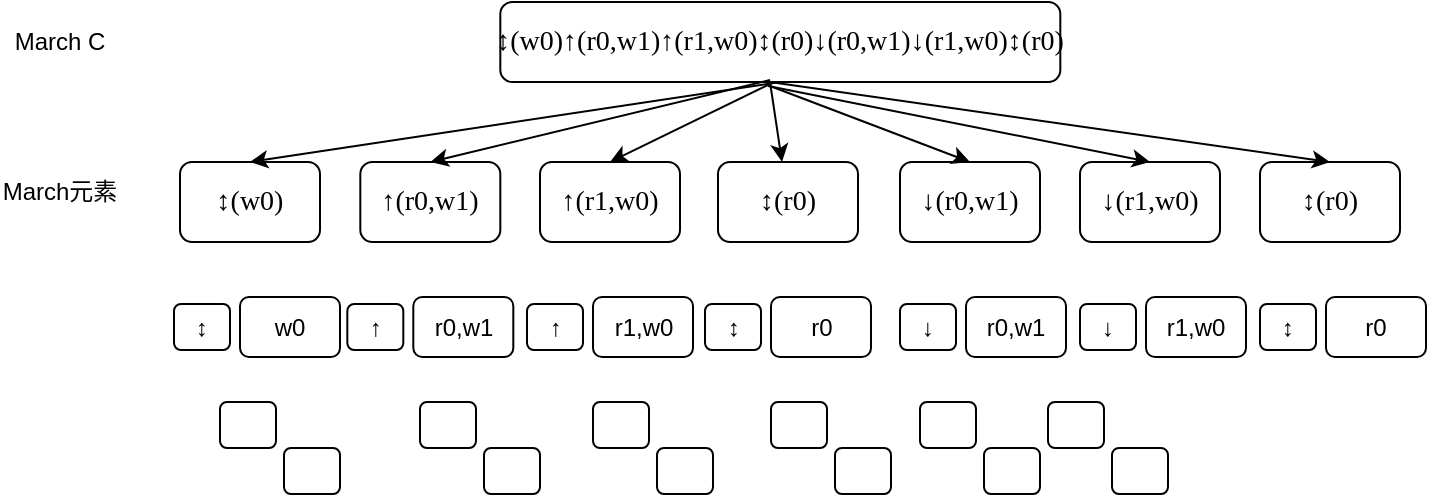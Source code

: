 <mxfile version="20.8.20" type="github">
  <diagram id="oGFlpdTqN46abrTQSJ-Q" name="第 1 页">
    <mxGraphModel dx="1434" dy="796" grid="1" gridSize="10" guides="1" tooltips="1" connect="1" arrows="1" fold="1" page="0" pageScale="1" pageWidth="827" pageHeight="1169" math="0" shadow="0">
      <root>
        <mxCell id="0" />
        <mxCell id="1" parent="0" />
        <mxCell id="kUgraecNUWA_pfVt_VVu-1" value="&lt;p class=&quot;MsoNormal&quot;&gt;&lt;span style=&quot;mso-spacerun:&#39;yes&#39;;font-family:&#39;Times New Roman&#39;;font-size:10.5pt;&lt;br/&gt;mso-font-kerning:1.0pt;&quot;&gt;↕(w0)↑(r0,w1)↑(r1,w0)↕(r0)↓(r0,w1)↓(r1,w0)↕(r0)&lt;/span&gt;&lt;/p&gt;" style="rounded=1;whiteSpace=wrap;html=1;" parent="1" vertex="1">
          <mxGeometry x="270.16" y="160" width="280" height="40" as="geometry" />
        </mxCell>
        <mxCell id="kUgraecNUWA_pfVt_VVu-3" value="&lt;p class=&quot;MsoNormal&quot;&gt;&lt;span style=&quot;mso-spacerun:&#39;yes&#39;;font-family:&#39;Times New Roman&#39;;font-size:10.5pt;&lt;br/&gt;mso-font-kerning:1.0pt;&quot;&gt;↕(w0)&lt;/span&gt;&lt;/p&gt;" style="rounded=1;whiteSpace=wrap;html=1;" parent="1" vertex="1">
          <mxGeometry x="110" y="240" width="70" height="40" as="geometry" />
        </mxCell>
        <mxCell id="kUgraecNUWA_pfVt_VVu-4" value="&lt;p class=&quot;MsoNormal&quot;&gt;&lt;span style=&quot;mso-spacerun:&#39;yes&#39;;font-family:&#39;Times New Roman&#39;;font-size:10.5pt;&#xa;mso-font-kerning:1.0pt;&quot;&gt;&lt;font face=&quot;Times New Roman&quot;&gt;↑(r0,w1)&lt;/font&gt;&lt;/span&gt;&lt;/p&gt;" style="rounded=1;whiteSpace=wrap;html=1;" parent="1" vertex="1">
          <mxGeometry x="200.16" y="240" width="70" height="40" as="geometry" />
        </mxCell>
        <mxCell id="kUgraecNUWA_pfVt_VVu-5" value="&lt;p class=&quot;MsoNormal&quot;&gt;&lt;span style=&quot;mso-spacerun:&#39;yes&#39;;font-family:&#39;Times New Roman&#39;;font-size:10.5pt;&lt;br/&gt;mso-font-kerning:1.0pt;&quot;&gt;↑(r1,w0)&lt;/span&gt;&lt;/p&gt;" style="rounded=1;whiteSpace=wrap;html=1;" parent="1" vertex="1">
          <mxGeometry x="290" y="240" width="70" height="40" as="geometry" />
        </mxCell>
        <mxCell id="kUgraecNUWA_pfVt_VVu-6" value="&lt;p class=&quot;MsoNormal&quot;&gt;&lt;span style=&quot;mso-spacerun:&#39;yes&#39;;font-family:&#39;Times New Roman&#39;;font-size:10.5pt;&lt;br/&gt;mso-font-kerning:1.0pt;&quot;&gt;↕(r0)&lt;/span&gt;&lt;/p&gt;" style="rounded=1;whiteSpace=wrap;html=1;" parent="1" vertex="1">
          <mxGeometry x="379" y="240" width="70" height="40" as="geometry" />
        </mxCell>
        <mxCell id="kUgraecNUWA_pfVt_VVu-7" value="&lt;p class=&quot;MsoNormal&quot;&gt;&lt;span style=&quot;mso-spacerun:&#39;yes&#39;;font-family:&#39;Times New Roman&#39;;font-size:10.5pt;&lt;br/&gt;mso-font-kerning:1.0pt;&quot;&gt;↓(r0,w1)&lt;/span&gt;&lt;/p&gt;" style="rounded=1;whiteSpace=wrap;html=1;" parent="1" vertex="1">
          <mxGeometry x="470" y="240" width="70" height="40" as="geometry" />
        </mxCell>
        <mxCell id="kUgraecNUWA_pfVt_VVu-8" value="&lt;p class=&quot;MsoNormal&quot;&gt;&lt;span style=&quot;mso-spacerun:&#39;yes&#39;;font-family:&#39;Times New Roman&#39;;font-size:10.5pt;&lt;br/&gt;mso-font-kerning:1.0pt;&quot;&gt;↓(r1,w0)&lt;/span&gt;&lt;/p&gt;" style="rounded=1;whiteSpace=wrap;html=1;" parent="1" vertex="1">
          <mxGeometry x="560" y="240" width="70" height="40" as="geometry" />
        </mxCell>
        <mxCell id="kUgraecNUWA_pfVt_VVu-9" value="&lt;p class=&quot;MsoNormal&quot;&gt;&lt;span style=&quot;mso-spacerun:&#39;yes&#39;;font-family:&#39;Times New Roman&#39;;font-size:10.5pt;&lt;br/&gt;mso-font-kerning:1.0pt;&quot;&gt;↕(r0)&lt;/span&gt;&lt;/p&gt;" style="rounded=1;whiteSpace=wrap;html=1;" parent="1" vertex="1">
          <mxGeometry x="650" y="240" width="70" height="40" as="geometry" />
        </mxCell>
        <mxCell id="kUgraecNUWA_pfVt_VVu-14" value="March C" style="text;html=1;strokeColor=none;fillColor=none;align=center;verticalAlign=middle;whiteSpace=wrap;rounded=0;" parent="1" vertex="1">
          <mxGeometry x="20" y="165" width="60" height="30" as="geometry" />
        </mxCell>
        <mxCell id="kUgraecNUWA_pfVt_VVu-15" value="March元素" style="text;html=1;strokeColor=none;fillColor=none;align=center;verticalAlign=middle;whiteSpace=wrap;rounded=0;" parent="1" vertex="1">
          <mxGeometry x="20" y="240" width="60" height="30" as="geometry" />
        </mxCell>
        <mxCell id="pRD_6JttEL12qKxeUE_r-2" value="" style="endArrow=classic;html=1;rounded=0;exitX=0.5;exitY=1;exitDx=0;exitDy=0;entryX=0.5;entryY=0;entryDx=0;entryDy=0;" edge="1" parent="1" source="kUgraecNUWA_pfVt_VVu-1" target="kUgraecNUWA_pfVt_VVu-3">
          <mxGeometry width="50" height="50" relative="1" as="geometry">
            <mxPoint x="-9" y="453" as="sourcePoint" />
            <mxPoint x="41" y="403" as="targetPoint" />
          </mxGeometry>
        </mxCell>
        <mxCell id="pRD_6JttEL12qKxeUE_r-3" value="" style="endArrow=classic;html=1;rounded=0;entryX=0.5;entryY=0;entryDx=0;entryDy=0;" edge="1" parent="1" target="kUgraecNUWA_pfVt_VVu-4">
          <mxGeometry width="50" height="50" relative="1" as="geometry">
            <mxPoint x="405" y="199" as="sourcePoint" />
            <mxPoint x="123" y="427" as="targetPoint" />
          </mxGeometry>
        </mxCell>
        <mxCell id="pRD_6JttEL12qKxeUE_r-4" value="" style="endArrow=classic;html=1;rounded=0;entryX=0.5;entryY=0;entryDx=0;entryDy=0;" edge="1" parent="1" target="kUgraecNUWA_pfVt_VVu-5">
          <mxGeometry width="50" height="50" relative="1" as="geometry">
            <mxPoint x="407" y="200" as="sourcePoint" />
            <mxPoint x="358" y="425" as="targetPoint" />
          </mxGeometry>
        </mxCell>
        <mxCell id="pRD_6JttEL12qKxeUE_r-5" value="" style="endArrow=classic;html=1;rounded=0;" edge="1" parent="1" target="kUgraecNUWA_pfVt_VVu-6">
          <mxGeometry width="50" height="50" relative="1" as="geometry">
            <mxPoint x="405" y="200" as="sourcePoint" />
            <mxPoint x="92" y="451" as="targetPoint" />
          </mxGeometry>
        </mxCell>
        <mxCell id="pRD_6JttEL12qKxeUE_r-6" value="" style="endArrow=classic;html=1;rounded=0;entryX=0.5;entryY=0;entryDx=0;entryDy=0;" edge="1" parent="1" target="kUgraecNUWA_pfVt_VVu-7">
          <mxGeometry width="50" height="50" relative="1" as="geometry">
            <mxPoint x="405" y="202" as="sourcePoint" />
            <mxPoint x="238" y="421" as="targetPoint" />
          </mxGeometry>
        </mxCell>
        <mxCell id="pRD_6JttEL12qKxeUE_r-7" value="" style="endArrow=classic;html=1;rounded=0;entryX=0.5;entryY=0;entryDx=0;entryDy=0;" edge="1" parent="1" target="kUgraecNUWA_pfVt_VVu-8">
          <mxGeometry width="50" height="50" relative="1" as="geometry">
            <mxPoint x="404" y="202" as="sourcePoint" />
            <mxPoint x="267" y="438" as="targetPoint" />
          </mxGeometry>
        </mxCell>
        <mxCell id="pRD_6JttEL12qKxeUE_r-8" value="" style="endArrow=classic;html=1;rounded=0;entryX=0.5;entryY=0;entryDx=0;entryDy=0;" edge="1" parent="1" target="kUgraecNUWA_pfVt_VVu-9">
          <mxGeometry width="50" height="50" relative="1" as="geometry">
            <mxPoint x="405" y="200" as="sourcePoint" />
            <mxPoint x="146" y="477" as="targetPoint" />
          </mxGeometry>
        </mxCell>
        <mxCell id="pRD_6JttEL12qKxeUE_r-10" value="↕" style="rounded=1;whiteSpace=wrap;html=1;" vertex="1" parent="1">
          <mxGeometry x="107" y="311" width="28" height="23" as="geometry" />
        </mxCell>
        <mxCell id="pRD_6JttEL12qKxeUE_r-11" value="w0" style="rounded=1;whiteSpace=wrap;html=1;" vertex="1" parent="1">
          <mxGeometry x="140" y="307.5" width="50" height="30" as="geometry" />
        </mxCell>
        <mxCell id="pRD_6JttEL12qKxeUE_r-12" value="↑" style="rounded=1;whiteSpace=wrap;html=1;" vertex="1" parent="1">
          <mxGeometry x="193.66" y="311" width="28" height="23" as="geometry" />
        </mxCell>
        <mxCell id="pRD_6JttEL12qKxeUE_r-13" value="r0,w1" style="rounded=1;whiteSpace=wrap;html=1;" vertex="1" parent="1">
          <mxGeometry x="226.66" y="307.5" width="50" height="30" as="geometry" />
        </mxCell>
        <mxCell id="pRD_6JttEL12qKxeUE_r-14" value="↑" style="rounded=1;whiteSpace=wrap;html=1;" vertex="1" parent="1">
          <mxGeometry x="283.5" y="311" width="28" height="23" as="geometry" />
        </mxCell>
        <mxCell id="pRD_6JttEL12qKxeUE_r-15" value="r1,w0" style="rounded=1;whiteSpace=wrap;html=1;" vertex="1" parent="1">
          <mxGeometry x="316.5" y="307.5" width="50" height="30" as="geometry" />
        </mxCell>
        <mxCell id="pRD_6JttEL12qKxeUE_r-16" value="↕" style="rounded=1;whiteSpace=wrap;html=1;" vertex="1" parent="1">
          <mxGeometry x="372.5" y="311" width="28" height="23" as="geometry" />
        </mxCell>
        <mxCell id="pRD_6JttEL12qKxeUE_r-17" value="r0" style="rounded=1;whiteSpace=wrap;html=1;" vertex="1" parent="1">
          <mxGeometry x="405.5" y="307.5" width="50" height="30" as="geometry" />
        </mxCell>
        <mxCell id="pRD_6JttEL12qKxeUE_r-18" value="↓" style="rounded=1;whiteSpace=wrap;html=1;" vertex="1" parent="1">
          <mxGeometry x="470" y="311" width="28" height="23" as="geometry" />
        </mxCell>
        <mxCell id="pRD_6JttEL12qKxeUE_r-19" value="r0,w1" style="rounded=1;whiteSpace=wrap;html=1;" vertex="1" parent="1">
          <mxGeometry x="503" y="307.5" width="50" height="30" as="geometry" />
        </mxCell>
        <mxCell id="pRD_6JttEL12qKxeUE_r-20" value="↓" style="rounded=1;whiteSpace=wrap;html=1;" vertex="1" parent="1">
          <mxGeometry x="560" y="311" width="28" height="23" as="geometry" />
        </mxCell>
        <mxCell id="pRD_6JttEL12qKxeUE_r-21" value="r1,w0" style="rounded=1;whiteSpace=wrap;html=1;" vertex="1" parent="1">
          <mxGeometry x="593" y="307.5" width="50" height="30" as="geometry" />
        </mxCell>
        <mxCell id="pRD_6JttEL12qKxeUE_r-22" value="↕" style="rounded=1;whiteSpace=wrap;html=1;" vertex="1" parent="1">
          <mxGeometry x="650" y="311" width="28" height="23" as="geometry" />
        </mxCell>
        <mxCell id="pRD_6JttEL12qKxeUE_r-23" value="r0" style="rounded=1;whiteSpace=wrap;html=1;" vertex="1" parent="1">
          <mxGeometry x="683" y="307.5" width="50" height="30" as="geometry" />
        </mxCell>
        <mxCell id="pRD_6JttEL12qKxeUE_r-24" value="" style="rounded=1;whiteSpace=wrap;html=1;" vertex="1" parent="1">
          <mxGeometry x="130" y="360" width="28" height="23" as="geometry" />
        </mxCell>
        <mxCell id="pRD_6JttEL12qKxeUE_r-25" value="" style="rounded=1;whiteSpace=wrap;html=1;" vertex="1" parent="1">
          <mxGeometry x="162" y="383" width="28" height="23" as="geometry" />
        </mxCell>
        <mxCell id="pRD_6JttEL12qKxeUE_r-26" value="" style="rounded=1;whiteSpace=wrap;html=1;" vertex="1" parent="1">
          <mxGeometry x="230" y="360" width="28" height="23" as="geometry" />
        </mxCell>
        <mxCell id="pRD_6JttEL12qKxeUE_r-27" value="" style="rounded=1;whiteSpace=wrap;html=1;" vertex="1" parent="1">
          <mxGeometry x="262" y="383" width="28" height="23" as="geometry" />
        </mxCell>
        <mxCell id="pRD_6JttEL12qKxeUE_r-28" value="" style="rounded=1;whiteSpace=wrap;html=1;" vertex="1" parent="1">
          <mxGeometry x="316.5" y="360" width="28" height="23" as="geometry" />
        </mxCell>
        <mxCell id="pRD_6JttEL12qKxeUE_r-29" value="" style="rounded=1;whiteSpace=wrap;html=1;" vertex="1" parent="1">
          <mxGeometry x="348.5" y="383" width="28" height="23" as="geometry" />
        </mxCell>
        <mxCell id="pRD_6JttEL12qKxeUE_r-30" value="" style="rounded=1;whiteSpace=wrap;html=1;" vertex="1" parent="1">
          <mxGeometry x="405.5" y="360" width="28" height="23" as="geometry" />
        </mxCell>
        <mxCell id="pRD_6JttEL12qKxeUE_r-31" value="" style="rounded=1;whiteSpace=wrap;html=1;" vertex="1" parent="1">
          <mxGeometry x="437.5" y="383" width="28" height="23" as="geometry" />
        </mxCell>
        <mxCell id="pRD_6JttEL12qKxeUE_r-32" value="" style="rounded=1;whiteSpace=wrap;html=1;" vertex="1" parent="1">
          <mxGeometry x="480" y="360" width="28" height="23" as="geometry" />
        </mxCell>
        <mxCell id="pRD_6JttEL12qKxeUE_r-33" value="" style="rounded=1;whiteSpace=wrap;html=1;" vertex="1" parent="1">
          <mxGeometry x="512" y="383" width="28" height="23" as="geometry" />
        </mxCell>
        <mxCell id="pRD_6JttEL12qKxeUE_r-34" value="" style="rounded=1;whiteSpace=wrap;html=1;" vertex="1" parent="1">
          <mxGeometry x="544" y="360" width="28" height="23" as="geometry" />
        </mxCell>
        <mxCell id="pRD_6JttEL12qKxeUE_r-35" value="" style="rounded=1;whiteSpace=wrap;html=1;" vertex="1" parent="1">
          <mxGeometry x="576" y="383" width="28" height="23" as="geometry" />
        </mxCell>
      </root>
    </mxGraphModel>
  </diagram>
</mxfile>
